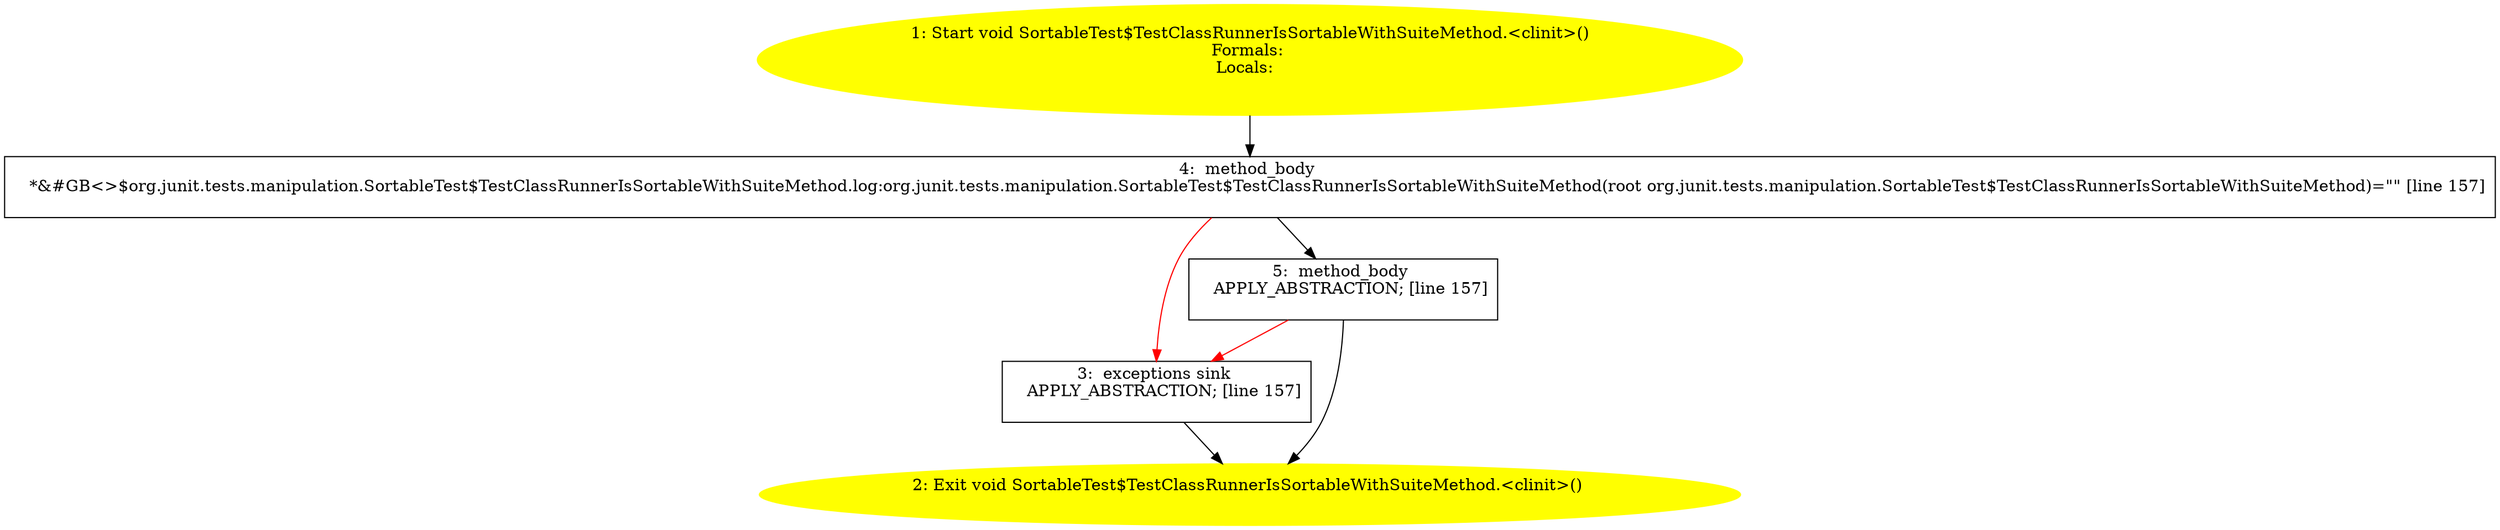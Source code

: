/* @generated */
digraph cfg {
"org.junit.tests.manipulation.SortableTest$TestClassRunnerIsSortableWithSuiteMethod.<clinit>():void.0f9b854b14e6d3b6d6cc89107fcdf1ba_1" [label="1: Start void SortableTest$TestClassRunnerIsSortableWithSuiteMethod.<clinit>()\nFormals: \nLocals:  \n  " color=yellow style=filled]
	

	 "org.junit.tests.manipulation.SortableTest$TestClassRunnerIsSortableWithSuiteMethod.<clinit>():void.0f9b854b14e6d3b6d6cc89107fcdf1ba_1" -> "org.junit.tests.manipulation.SortableTest$TestClassRunnerIsSortableWithSuiteMethod.<clinit>():void.0f9b854b14e6d3b6d6cc89107fcdf1ba_4" ;
"org.junit.tests.manipulation.SortableTest$TestClassRunnerIsSortableWithSuiteMethod.<clinit>():void.0f9b854b14e6d3b6d6cc89107fcdf1ba_2" [label="2: Exit void SortableTest$TestClassRunnerIsSortableWithSuiteMethod.<clinit>() \n  " color=yellow style=filled]
	

"org.junit.tests.manipulation.SortableTest$TestClassRunnerIsSortableWithSuiteMethod.<clinit>():void.0f9b854b14e6d3b6d6cc89107fcdf1ba_3" [label="3:  exceptions sink \n   APPLY_ABSTRACTION; [line 157]\n " shape="box"]
	

	 "org.junit.tests.manipulation.SortableTest$TestClassRunnerIsSortableWithSuiteMethod.<clinit>():void.0f9b854b14e6d3b6d6cc89107fcdf1ba_3" -> "org.junit.tests.manipulation.SortableTest$TestClassRunnerIsSortableWithSuiteMethod.<clinit>():void.0f9b854b14e6d3b6d6cc89107fcdf1ba_2" ;
"org.junit.tests.manipulation.SortableTest$TestClassRunnerIsSortableWithSuiteMethod.<clinit>():void.0f9b854b14e6d3b6d6cc89107fcdf1ba_4" [label="4:  method_body \n   *&#GB<>$org.junit.tests.manipulation.SortableTest$TestClassRunnerIsSortableWithSuiteMethod.log:org.junit.tests.manipulation.SortableTest$TestClassRunnerIsSortableWithSuiteMethod(root org.junit.tests.manipulation.SortableTest$TestClassRunnerIsSortableWithSuiteMethod)=\"\" [line 157]\n " shape="box"]
	

	 "org.junit.tests.manipulation.SortableTest$TestClassRunnerIsSortableWithSuiteMethod.<clinit>():void.0f9b854b14e6d3b6d6cc89107fcdf1ba_4" -> "org.junit.tests.manipulation.SortableTest$TestClassRunnerIsSortableWithSuiteMethod.<clinit>():void.0f9b854b14e6d3b6d6cc89107fcdf1ba_5" ;
	 "org.junit.tests.manipulation.SortableTest$TestClassRunnerIsSortableWithSuiteMethod.<clinit>():void.0f9b854b14e6d3b6d6cc89107fcdf1ba_4" -> "org.junit.tests.manipulation.SortableTest$TestClassRunnerIsSortableWithSuiteMethod.<clinit>():void.0f9b854b14e6d3b6d6cc89107fcdf1ba_3" [color="red" ];
"org.junit.tests.manipulation.SortableTest$TestClassRunnerIsSortableWithSuiteMethod.<clinit>():void.0f9b854b14e6d3b6d6cc89107fcdf1ba_5" [label="5:  method_body \n   APPLY_ABSTRACTION; [line 157]\n " shape="box"]
	

	 "org.junit.tests.manipulation.SortableTest$TestClassRunnerIsSortableWithSuiteMethod.<clinit>():void.0f9b854b14e6d3b6d6cc89107fcdf1ba_5" -> "org.junit.tests.manipulation.SortableTest$TestClassRunnerIsSortableWithSuiteMethod.<clinit>():void.0f9b854b14e6d3b6d6cc89107fcdf1ba_2" ;
	 "org.junit.tests.manipulation.SortableTest$TestClassRunnerIsSortableWithSuiteMethod.<clinit>():void.0f9b854b14e6d3b6d6cc89107fcdf1ba_5" -> "org.junit.tests.manipulation.SortableTest$TestClassRunnerIsSortableWithSuiteMethod.<clinit>():void.0f9b854b14e6d3b6d6cc89107fcdf1ba_3" [color="red" ];
}
